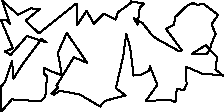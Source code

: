 unitsize(0.001cm);
// 24933.7
draw((1357,1905)--(1362,1526));
draw((1362,1526)--(1533,1780));
draw((1533,1780)--(1660,1556));
draw((1660,1556)--(1838,1732));
draw((1838,1732)--(2048,1628));
draw((2048,1628)--(2082,1753));
draw((2082,1753)--(2318,1925));
draw((2318,1925)--(2312,1949));
draw((2312,1949)--(2552,1909));
draw((2552,1909)--(2469,1838));
draw((2469,1838)--(2433,1538));
draw((2433,1538)--(2365,1649));
draw((2365,1649)--(2513,1572));
draw((2513,1572)--(2687,1353));
draw((2687,1353)--(2773,1286));
draw((2773,1286)--(3174,1064));
draw((3174,1064)--(3213,1085));
draw((3213,1085)--(2933,1459));
draw((2933,1459)--(3078,1541));
draw((3078,1541)--(3092,1668));
draw((3092,1668)--(3314,1881));
draw((3314,1881)--(3409,1917));
draw((3409,1917)--(3499,1885));
draw((3499,1885)--(3586,1909));
draw((3586,1909)--(3853,1712));
draw((3853,1712)--(3736,1542));
draw((3736,1542)--(3808,1375));
draw((3808,1375)--(3729,1188));
draw((3729,1188)--(3704,1082));
draw((3704,1082)--(3646,1018));
draw((3646,1018)--(3394,1028));
draw((3394,1028)--(3635,1174));
draw((3635,1174)--(3835,963));
draw((3835,963)--(3806,746));
draw((3806,746)--(3939,640));
draw((3939,640)--(3564,676));
draw((3564,676)--(3278,799));
draw((3278,799)--(3297,491));
draw((3297,491)--(3249,378));
draw((3249,378)--(3124,408));
draw((3124,408)--(3099,173));
draw((3099,173)--(2990,214));
draw((2990,214)--(2576,189));
draw((2576,189)--(2781,478));
draw((2781,478)--(2650,802));
draw((2650,802)--(2636,727));
draw((2636,727)--(2499,658));
draw((2499,658)--(2361,640));
draw((2361,640)--(2302,1127));
draw((2302,1127)--(2232,1374));
draw((2232,1374)--(2178,978));
draw((2178,978)--(2049,417));
draw((2049,417)--(2221,291));
draw((2221,291)--(1868,197));
draw((1868,197)--(1774,107));
draw((1774,107)--(1779,90));
draw((1779,90)--(1410,307));
draw((1410,307)--(1058,372));
draw((1058,372)--(960,303));
draw((960,303)--(913,317));
draw((913,317)--(1031,428));
draw((1031,428)--(1000,457));
draw((1000,457)--(1307,964));
draw((1307,964)--(1544,863));
draw((1544,863)--(1183,1391));
draw((1183,1391)--(1027,1041));
draw((1027,1041)--(1097,643));
draw((1097,643)--(868,731));
draw((868,731)--(779,777));
draw((779,777)--(781,671));
draw((781,671)--(834,629));
draw((834,629)--(812,351));
draw((812,351)--(805,272));
draw((805,272)--(721,186));
draw((721,186)--(213,220));
draw((213,220)--(29,6));
draw((29,6)--(14,454));
draw((14,454)--(40,462));
draw((40,462)--(99,536));
draw((99,536)--(219,898));
draw((219,898)--(242,584));
draw((242,584)--(396,828));
draw((396,828)--(737,1285));
draw((737,1285)--(826,1226));
draw((826,1226)--(482,1337));
draw((482,1337)--(192,1004));
draw((192,1004)--(86,1065));
draw((86,1065)--(234,1118));
draw((234,1118)--(22,1617));
draw((22,1617)--(138,1610));
draw((138,1610)--(185,1542));
draw((185,1542)--(43,1957));
draw((43,1957)--(323,1714));
draw((323,1714)--(554,1825));
draw((554,1825)--(705,1812));
draw((705,1812)--(457,1607));
draw((457,1607)--(693,1383));
draw((693,1383)--(901,1552));
draw((901,1552)--(1327,1893));
draw((1327,1893)--(1357,1905));
